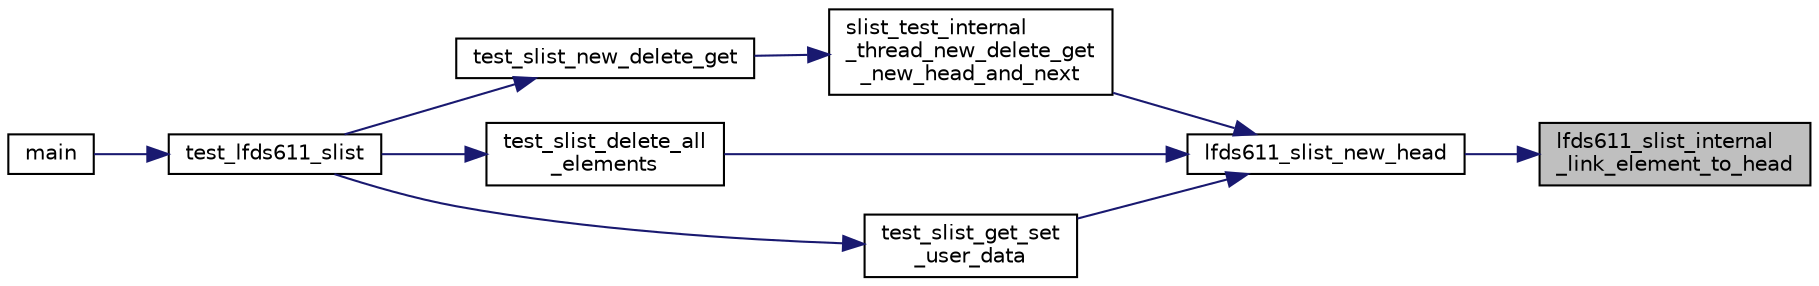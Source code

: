 digraph "lfds611_slist_internal_link_element_to_head"
{
 // LATEX_PDF_SIZE
  edge [fontname="Helvetica",fontsize="10",labelfontname="Helvetica",labelfontsize="10"];
  node [fontname="Helvetica",fontsize="10",shape=record];
  rankdir="RL";
  Node1 [label="lfds611_slist_internal\l_link_element_to_head",height=0.2,width=0.4,color="black", fillcolor="grey75", style="filled", fontcolor="black",tooltip=" "];
  Node1 -> Node2 [dir="back",color="midnightblue",fontsize="10",style="solid",fontname="Helvetica"];
  Node2 [label="lfds611_slist_new_head",height=0.2,width=0.4,color="black", fillcolor="white", style="filled",URL="$lfds611__slist__new_8c.html#a6c64e2d0312a248742dfc8a1253a7a9b",tooltip=" "];
  Node2 -> Node3 [dir="back",color="midnightblue",fontsize="10",style="solid",fontname="Helvetica"];
  Node3 [label="slist_test_internal\l_thread_new_delete_get\l_new_head_and_next",height=0.2,width=0.4,color="black", fillcolor="white", style="filled",URL="$test__slist_8c.html#a854aa22f6f9cb24113775144178bc480",tooltip=" "];
  Node3 -> Node4 [dir="back",color="midnightblue",fontsize="10",style="solid",fontname="Helvetica"];
  Node4 [label="test_slist_new_delete_get",height=0.2,width=0.4,color="black", fillcolor="white", style="filled",URL="$test__slist_8c.html#aacc348b950a8c79a881792dbd85b7fd4",tooltip=" "];
  Node4 -> Node5 [dir="back",color="midnightblue",fontsize="10",style="solid",fontname="Helvetica"];
  Node5 [label="test_lfds611_slist",height=0.2,width=0.4,color="black", fillcolor="white", style="filled",URL="$test__slist_8c.html#a1e0fcb224cca32b9b34df3c22e4278c5",tooltip=" "];
  Node5 -> Node6 [dir="back",color="midnightblue",fontsize="10",style="solid",fontname="Helvetica"];
  Node6 [label="main",height=0.2,width=0.4,color="black", fillcolor="white", style="filled",URL="$UTIL_2LFDS_2liblfds6_81_81_2test_2src_2main_8c.html#a3c04138a5bfe5d72780bb7e82a18e627",tooltip=" "];
  Node2 -> Node7 [dir="back",color="midnightblue",fontsize="10",style="solid",fontname="Helvetica"];
  Node7 [label="test_slist_delete_all\l_elements",height=0.2,width=0.4,color="black", fillcolor="white", style="filled",URL="$test__slist_8c.html#ad99b717d59b289847ae577c2afbd515d",tooltip=" "];
  Node7 -> Node5 [dir="back",color="midnightblue",fontsize="10",style="solid",fontname="Helvetica"];
  Node2 -> Node8 [dir="back",color="midnightblue",fontsize="10",style="solid",fontname="Helvetica"];
  Node8 [label="test_slist_get_set\l_user_data",height=0.2,width=0.4,color="black", fillcolor="white", style="filled",URL="$test__slist_8c.html#a7e810cf011a1846cd945347419d26deb",tooltip=" "];
  Node8 -> Node5 [dir="back",color="midnightblue",fontsize="10",style="solid",fontname="Helvetica"];
}
